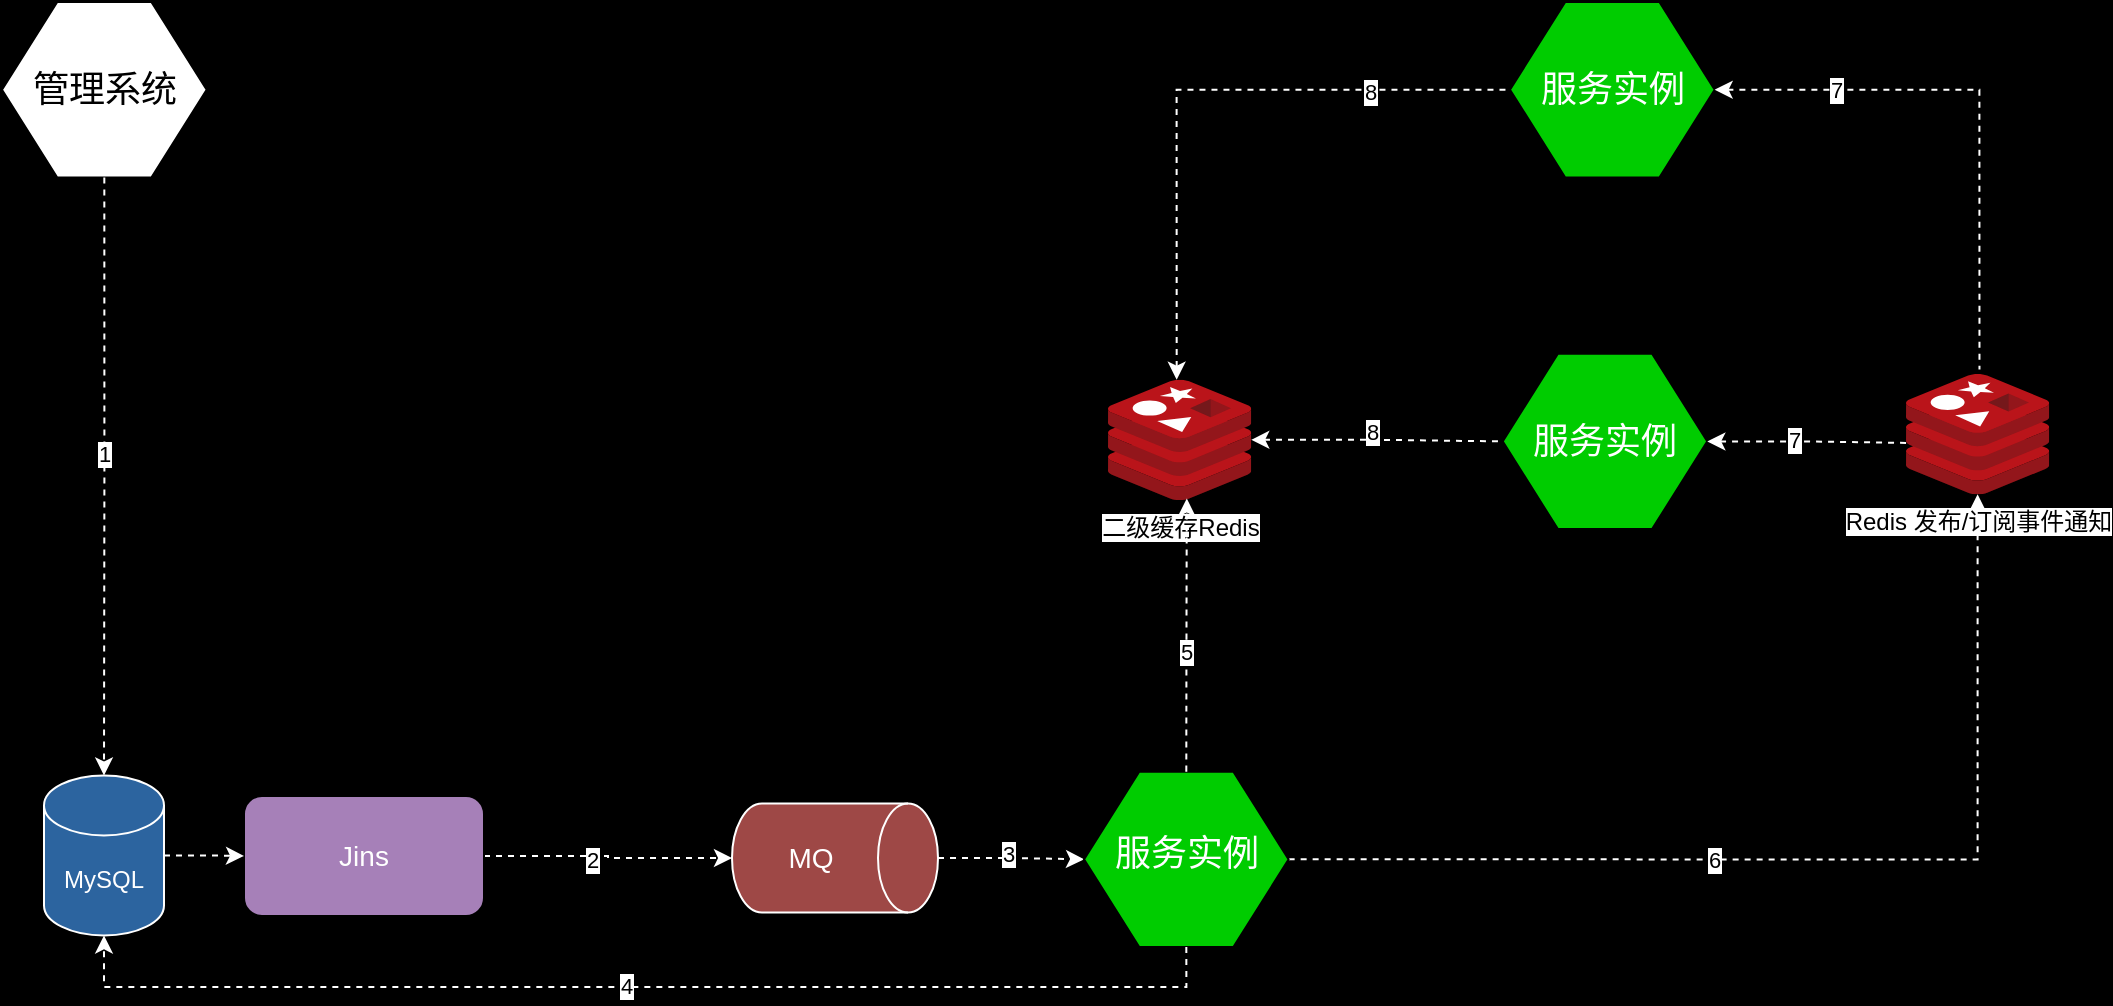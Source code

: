 <mxfile version="24.7.7">
  <diagram name="第 1 页" id="2kuI5vqeoujSwtPeEiwz">
    <mxGraphModel dx="2620" dy="2050" grid="0" gridSize="10" guides="1" tooltips="1" connect="1" arrows="1" fold="1" page="1" pageScale="1" pageWidth="827" pageHeight="1169" background="#000000" math="0" shadow="0">
      <root>
        <mxCell id="0" />
        <mxCell id="1" parent="0" />
        <mxCell id="nMclyF_xI6lpTPqhvQNZ-13" style="edgeStyle=orthogonalEdgeStyle;rounded=0;orthogonalLoop=1;jettySize=auto;html=1;exitX=1;exitY=0.5;exitDx=0;exitDy=0;strokeColor=#FFFFFF;dashed=1;" parent="1" source="nMclyF_xI6lpTPqhvQNZ-4" target="nMclyF_xI6lpTPqhvQNZ-10" edge="1">
          <mxGeometry relative="1" as="geometry" />
        </mxCell>
        <mxCell id="RNi2GJTvqtdYTUZvZrPk-51" value="2" style="edgeLabel;html=1;align=center;verticalAlign=middle;resizable=0;points=[];" vertex="1" connectable="0" parent="nMclyF_xI6lpTPqhvQNZ-13">
          <mxGeometry x="-0.185" y="-2" relative="1" as="geometry">
            <mxPoint x="3" as="offset" />
          </mxGeometry>
        </mxCell>
        <mxCell id="nMclyF_xI6lpTPqhvQNZ-4" value="&lt;font style=&quot;font-size: 14px;&quot; color=&quot;#ffffff&quot;&gt;Jins&lt;/font&gt;" style="rounded=1;whiteSpace=wrap;html=1;fillColor=#A680B8;" parent="1" vertex="1">
          <mxGeometry x="100" y="353" width="120" height="60" as="geometry" />
        </mxCell>
        <mxCell id="nMclyF_xI6lpTPqhvQNZ-8" style="edgeStyle=orthogonalEdgeStyle;rounded=0;orthogonalLoop=1;jettySize=auto;html=1;exitX=1;exitY=0.5;exitDx=0;exitDy=0;exitPerimeter=0;strokeColor=#FFFFFF;dashed=1;entryX=0;entryY=0.5;entryDx=0;entryDy=0;" parent="1" source="nMclyF_xI6lpTPqhvQNZ-5" edge="1" target="nMclyF_xI6lpTPqhvQNZ-4">
          <mxGeometry relative="1" as="geometry">
            <mxPoint x="104" y="387" as="targetPoint" />
          </mxGeometry>
        </mxCell>
        <mxCell id="nMclyF_xI6lpTPqhvQNZ-5" value="&lt;font color=&quot;#ffffff&quot;&gt;MySQL&lt;/font&gt;" style="shape=cylinder3;whiteSpace=wrap;html=1;boundedLbl=1;backgroundOutline=1;size=15;fillColor=#2C649F;strokeColor=#FFFFFF;" parent="1" vertex="1">
          <mxGeometry y="342.72" width="60" height="80" as="geometry" />
        </mxCell>
        <mxCell id="RNi2GJTvqtdYTUZvZrPk-16" value="" style="edgeStyle=orthogonalEdgeStyle;rounded=0;orthogonalLoop=1;jettySize=auto;html=1;strokeColor=#FFFFFF;dashed=1;" edge="1" parent="1" source="nMclyF_xI6lpTPqhvQNZ-10" target="nMclyF_xI6lpTPqhvQNZ-19">
          <mxGeometry relative="1" as="geometry">
            <mxPoint x="477" y="384" as="sourcePoint" />
          </mxGeometry>
        </mxCell>
        <mxCell id="RNi2GJTvqtdYTUZvZrPk-52" value="3" style="edgeLabel;html=1;align=center;verticalAlign=middle;resizable=0;points=[];" vertex="1" connectable="0" parent="RNi2GJTvqtdYTUZvZrPk-16">
          <mxGeometry x="-0.07" y="2" relative="1" as="geometry">
            <mxPoint as="offset" />
          </mxGeometry>
        </mxCell>
        <mxCell id="nMclyF_xI6lpTPqhvQNZ-10" value="&lt;font color=&quot;#ffffff&quot; style=&quot;font-size: 14px;&quot;&gt;MQ&lt;/font&gt;" style="shape=cylinder3;whiteSpace=wrap;html=1;boundedLbl=1;backgroundOutline=1;size=15;direction=south;fillColor=#9E4846;strokeColor=#FFFFFF;" parent="1" vertex="1">
          <mxGeometry x="344" y="356.71" width="103" height="54.57" as="geometry" />
        </mxCell>
        <mxCell id="RNi2GJTvqtdYTUZvZrPk-24" style="edgeStyle=orthogonalEdgeStyle;rounded=0;orthogonalLoop=1;jettySize=auto;html=1;exitX=1;exitY=0.5;exitDx=0;exitDy=0;strokeColor=#FFFFFF;dashed=1;" edge="1" parent="1" source="nMclyF_xI6lpTPqhvQNZ-19" target="RNi2GJTvqtdYTUZvZrPk-2">
          <mxGeometry relative="1" as="geometry" />
        </mxCell>
        <mxCell id="RNi2GJTvqtdYTUZvZrPk-55" value="6" style="edgeLabel;html=1;align=center;verticalAlign=middle;resizable=0;points=[];" vertex="1" connectable="0" parent="RNi2GJTvqtdYTUZvZrPk-24">
          <mxGeometry x="-0.196" relative="1" as="geometry">
            <mxPoint as="offset" />
          </mxGeometry>
        </mxCell>
        <mxCell id="nMclyF_xI6lpTPqhvQNZ-19" value="" style="verticalLabelPosition=bottom;verticalAlign=top;html=1;shape=hexagon;perimeter=hexagonPerimeter2;arcSize=6;size=0.27;fillColor=#00CC00;" parent="1" vertex="1">
          <mxGeometry x="520" y="340.82" width="102.32" height="87.71" as="geometry" />
        </mxCell>
        <mxCell id="RNi2GJTvqtdYTUZvZrPk-2" value="Redis 发布/订阅事件通知" style="image;sketch=0;aspect=fixed;html=1;points=[];align=center;fontSize=12;image=img/lib/mscae/Cache_Redis_Product.svg;" vertex="1" parent="1">
          <mxGeometry x="931" y="142" width="71.62" height="60.16" as="geometry" />
        </mxCell>
        <mxCell id="RNi2GJTvqtdYTUZvZrPk-18" value="" style="verticalLabelPosition=bottom;verticalAlign=top;html=1;shape=hexagon;perimeter=hexagonPerimeter2;arcSize=6;size=0.27;fillColor=#00CC00;" vertex="1" parent="1">
          <mxGeometry x="729.34" y="131.84" width="102.32" height="87.71" as="geometry" />
        </mxCell>
        <mxCell id="RNi2GJTvqtdYTUZvZrPk-19" value="&lt;span style=&quot;font-size: 18px;&quot;&gt;&lt;font color=&quot;#ffffff&quot;&gt;服务实例&lt;/font&gt;&lt;/span&gt;" style="text;html=1;align=center;verticalAlign=middle;whiteSpace=wrap;rounded=0;" vertex="1" parent="1">
          <mxGeometry x="742" y="160.7" width="77" height="30" as="geometry" />
        </mxCell>
        <mxCell id="RNi2GJTvqtdYTUZvZrPk-20" value="&lt;span style=&quot;font-size: 18px;&quot;&gt;&lt;font color=&quot;#ffffff&quot;&gt;服务实例&lt;/font&gt;&lt;/span&gt;" style="text;html=1;align=center;verticalAlign=middle;whiteSpace=wrap;rounded=0;" vertex="1" parent="1">
          <mxGeometry x="532.66" y="366.68" width="77" height="30" as="geometry" />
        </mxCell>
        <mxCell id="RNi2GJTvqtdYTUZvZrPk-26" style="edgeStyle=orthogonalEdgeStyle;rounded=0;orthogonalLoop=1;jettySize=auto;html=1;exitX=1;exitY=0.5;exitDx=0;exitDy=0;entryX=0.019;entryY=0.573;entryDx=0;entryDy=0;entryPerimeter=0;endArrow=none;endFill=0;startArrow=classic;startFill=1;strokeColor=#FFFFFF;dashed=1;" edge="1" parent="1" source="RNi2GJTvqtdYTUZvZrPk-18" target="RNi2GJTvqtdYTUZvZrPk-2">
          <mxGeometry relative="1" as="geometry" />
        </mxCell>
        <mxCell id="RNi2GJTvqtdYTUZvZrPk-56" value="7" style="edgeLabel;html=1;align=center;verticalAlign=middle;resizable=0;points=[];" vertex="1" connectable="0" parent="RNi2GJTvqtdYTUZvZrPk-26">
          <mxGeometry x="-0.138" y="1" relative="1" as="geometry">
            <mxPoint as="offset" />
          </mxGeometry>
        </mxCell>
        <mxCell id="RNi2GJTvqtdYTUZvZrPk-29" style="edgeStyle=orthogonalEdgeStyle;rounded=0;orthogonalLoop=1;jettySize=auto;html=1;exitX=0.5;exitY=1;exitDx=0;exitDy=0;entryX=0.5;entryY=1;entryDx=0;entryDy=0;entryPerimeter=0;strokeColor=#FFFFFF;dashed=1;" edge="1" parent="1" source="nMclyF_xI6lpTPqhvQNZ-19" target="nMclyF_xI6lpTPqhvQNZ-5">
          <mxGeometry relative="1" as="geometry" />
        </mxCell>
        <mxCell id="RNi2GJTvqtdYTUZvZrPk-53" value="4" style="edgeLabel;html=1;align=center;verticalAlign=middle;resizable=0;points=[];" vertex="1" connectable="0" parent="RNi2GJTvqtdYTUZvZrPk-29">
          <mxGeometry x="0.024" y="-1" relative="1" as="geometry">
            <mxPoint as="offset" />
          </mxGeometry>
        </mxCell>
        <mxCell id="RNi2GJTvqtdYTUZvZrPk-39" style="edgeStyle=orthogonalEdgeStyle;rounded=0;orthogonalLoop=1;jettySize=auto;html=1;entryX=0;entryY=0.5;entryDx=0;entryDy=0;dashed=1;startArrow=classic;startFill=1;endArrow=none;endFill=0;strokeColor=#FFFFFF;" edge="1" parent="1" source="RNi2GJTvqtdYTUZvZrPk-30" target="RNi2GJTvqtdYTUZvZrPk-18">
          <mxGeometry relative="1" as="geometry" />
        </mxCell>
        <mxCell id="RNi2GJTvqtdYTUZvZrPk-58" value="8" style="edgeLabel;html=1;align=center;verticalAlign=middle;resizable=0;points=[];" vertex="1" connectable="0" parent="RNi2GJTvqtdYTUZvZrPk-39">
          <mxGeometry x="-0.05" y="4" relative="1" as="geometry">
            <mxPoint as="offset" />
          </mxGeometry>
        </mxCell>
        <mxCell id="RNi2GJTvqtdYTUZvZrPk-40" style="edgeStyle=orthogonalEdgeStyle;rounded=0;orthogonalLoop=1;jettySize=auto;html=1;entryX=0;entryY=0.5;entryDx=0;entryDy=0;dashed=1;strokeColor=#FFFFFF;endArrow=none;endFill=0;startArrow=classic;startFill=1;" edge="1" parent="1" target="RNi2GJTvqtdYTUZvZrPk-31">
          <mxGeometry relative="1" as="geometry">
            <mxPoint x="566.34" y="144.84" as="sourcePoint" />
            <mxPoint x="729.34" y="-0.145" as="targetPoint" />
            <Array as="points">
              <mxPoint x="566" />
            </Array>
          </mxGeometry>
        </mxCell>
        <mxCell id="RNi2GJTvqtdYTUZvZrPk-59" value="8" style="edgeLabel;html=1;align=center;verticalAlign=middle;resizable=0;points=[];" vertex="1" connectable="0" parent="RNi2GJTvqtdYTUZvZrPk-40">
          <mxGeometry x="0.548" y="-1" relative="1" as="geometry">
            <mxPoint as="offset" />
          </mxGeometry>
        </mxCell>
        <mxCell id="RNi2GJTvqtdYTUZvZrPk-30" value="二级缓存Redis" style="image;sketch=0;aspect=fixed;html=1;points=[];align=center;fontSize=12;image=img/lib/mscae/Cache_Redis_Product.svg;" vertex="1" parent="1">
          <mxGeometry x="532" y="144.84" width="71.62" height="60.16" as="geometry" />
        </mxCell>
        <mxCell id="RNi2GJTvqtdYTUZvZrPk-31" value="" style="verticalLabelPosition=bottom;verticalAlign=top;html=1;shape=hexagon;perimeter=hexagonPerimeter2;arcSize=6;size=0.27;fillColor=#00CC00;" vertex="1" parent="1">
          <mxGeometry x="733" y="-44" width="102.32" height="87.71" as="geometry" />
        </mxCell>
        <mxCell id="RNi2GJTvqtdYTUZvZrPk-32" value="&lt;span style=&quot;font-size: 18px;&quot;&gt;&lt;font color=&quot;#ffffff&quot;&gt;服务实例&lt;/font&gt;&lt;/span&gt;" style="text;html=1;align=center;verticalAlign=middle;whiteSpace=wrap;rounded=0;" vertex="1" parent="1">
          <mxGeometry x="745.66" y="-15.14" width="77" height="30" as="geometry" />
        </mxCell>
        <mxCell id="RNi2GJTvqtdYTUZvZrPk-34" style="edgeStyle=orthogonalEdgeStyle;rounded=0;orthogonalLoop=1;jettySize=auto;html=1;exitX=1;exitY=0.5;exitDx=0;exitDy=0;entryX=0.513;entryY=-0.037;entryDx=0;entryDy=0;entryPerimeter=0;strokeColor=#FFFFFF;dashed=1;endArrow=none;endFill=0;startArrow=classic;startFill=1;" edge="1" parent="1" source="RNi2GJTvqtdYTUZvZrPk-31" target="RNi2GJTvqtdYTUZvZrPk-2">
          <mxGeometry relative="1" as="geometry" />
        </mxCell>
        <mxCell id="RNi2GJTvqtdYTUZvZrPk-57" value="7" style="edgeLabel;html=1;align=center;verticalAlign=middle;resizable=0;points=[];" vertex="1" connectable="0" parent="RNi2GJTvqtdYTUZvZrPk-34">
          <mxGeometry x="-0.556" relative="1" as="geometry">
            <mxPoint as="offset" />
          </mxGeometry>
        </mxCell>
        <mxCell id="RNi2GJTvqtdYTUZvZrPk-43" style="edgeStyle=orthogonalEdgeStyle;rounded=0;orthogonalLoop=1;jettySize=auto;html=1;exitX=0.5;exitY=0;exitDx=0;exitDy=0;entryX=0.55;entryY=0.988;entryDx=0;entryDy=0;entryPerimeter=0;curved=1;strokeColor=#FFFFFF;dashed=1;" edge="1" parent="1" source="nMclyF_xI6lpTPqhvQNZ-19" target="RNi2GJTvqtdYTUZvZrPk-30">
          <mxGeometry relative="1" as="geometry" />
        </mxCell>
        <mxCell id="RNi2GJTvqtdYTUZvZrPk-54" value="5" style="edgeLabel;html=1;align=center;verticalAlign=middle;resizable=0;points=[];" vertex="1" connectable="0" parent="RNi2GJTvqtdYTUZvZrPk-43">
          <mxGeometry x="-0.123" relative="1" as="geometry">
            <mxPoint as="offset" />
          </mxGeometry>
        </mxCell>
        <mxCell id="RNi2GJTvqtdYTUZvZrPk-46" value="" style="verticalLabelPosition=bottom;verticalAlign=top;html=1;shape=hexagon;perimeter=hexagonPerimeter2;arcSize=6;size=0.27;fillColor=#FFFFFF;" vertex="1" parent="1">
          <mxGeometry x="-21" y="-44" width="102.32" height="87.71" as="geometry" />
        </mxCell>
        <mxCell id="RNi2GJTvqtdYTUZvZrPk-47" value="&lt;span style=&quot;font-size: 18px;&quot;&gt;管理系统&lt;/span&gt;" style="text;html=1;align=center;verticalAlign=middle;whiteSpace=wrap;rounded=0;" vertex="1" parent="1">
          <mxGeometry x="-8.34" y="-15.14" width="77" height="30" as="geometry" />
        </mxCell>
        <mxCell id="RNi2GJTvqtdYTUZvZrPk-48" style="edgeStyle=orthogonalEdgeStyle;rounded=0;orthogonalLoop=1;jettySize=auto;html=1;exitX=0.5;exitY=1;exitDx=0;exitDy=0;entryX=0.5;entryY=0;entryDx=0;entryDy=0;entryPerimeter=0;dashed=1;strokeColor=#FFFFFF;" edge="1" parent="1" source="RNi2GJTvqtdYTUZvZrPk-46" target="nMclyF_xI6lpTPqhvQNZ-5">
          <mxGeometry relative="1" as="geometry" />
        </mxCell>
        <mxCell id="RNi2GJTvqtdYTUZvZrPk-49" value="1" style="edgeLabel;html=1;align=center;verticalAlign=middle;resizable=0;points=[];" vertex="1" connectable="0" parent="RNi2GJTvqtdYTUZvZrPk-48">
          <mxGeometry x="-0.073" relative="1" as="geometry">
            <mxPoint as="offset" />
          </mxGeometry>
        </mxCell>
      </root>
    </mxGraphModel>
  </diagram>
</mxfile>
